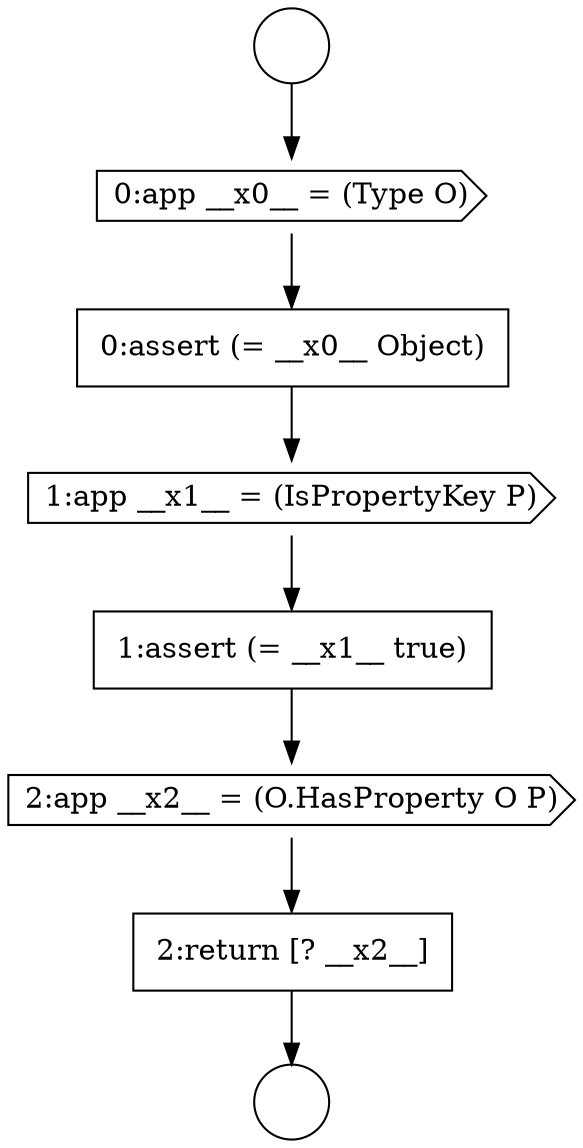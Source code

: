 digraph {
  node782 [shape=cds, label=<<font color="black">1:app __x1__ = (IsPropertyKey P)</font>> color="black" fillcolor="white" style=filled]
  node785 [shape=none, margin=0, label=<<font color="black">
    <table border="0" cellborder="1" cellspacing="0" cellpadding="10">
      <tr><td align="left">2:return [? __x2__]</td></tr>
    </table>
  </font>> color="black" fillcolor="white" style=filled]
  node778 [shape=circle label=" " color="black" fillcolor="white" style=filled]
  node783 [shape=none, margin=0, label=<<font color="black">
    <table border="0" cellborder="1" cellspacing="0" cellpadding="10">
      <tr><td align="left">1:assert (= __x1__ true)</td></tr>
    </table>
  </font>> color="black" fillcolor="white" style=filled]
  node779 [shape=circle label=" " color="black" fillcolor="white" style=filled]
  node784 [shape=cds, label=<<font color="black">2:app __x2__ = (O.HasProperty O P)</font>> color="black" fillcolor="white" style=filled]
  node780 [shape=cds, label=<<font color="black">0:app __x0__ = (Type O)</font>> color="black" fillcolor="white" style=filled]
  node781 [shape=none, margin=0, label=<<font color="black">
    <table border="0" cellborder="1" cellspacing="0" cellpadding="10">
      <tr><td align="left">0:assert (= __x0__ Object)</td></tr>
    </table>
  </font>> color="black" fillcolor="white" style=filled]
  node784 -> node785 [ color="black"]
  node782 -> node783 [ color="black"]
  node778 -> node780 [ color="black"]
  node785 -> node779 [ color="black"]
  node781 -> node782 [ color="black"]
  node783 -> node784 [ color="black"]
  node780 -> node781 [ color="black"]
}
